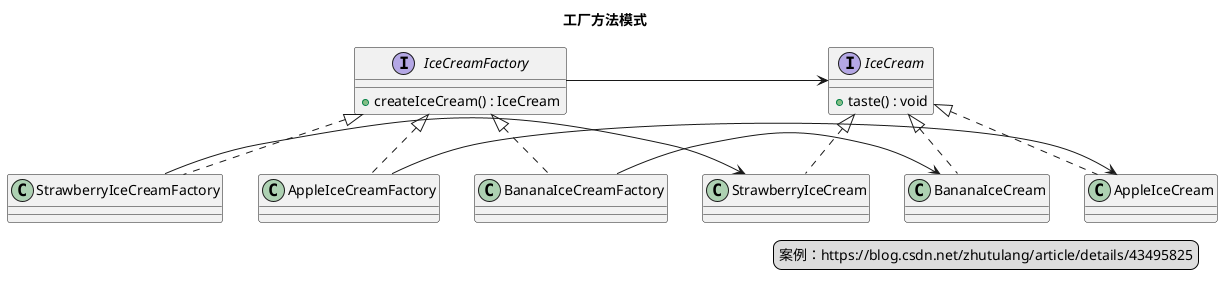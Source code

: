 @startuml
title 工厂方法模式
legend right
案例：https://blog.csdn.net/zhutulang/article/details/43495825
end legend

interface IceCream{
    +taste() : void
}

class AppleIceCream
class BananaIceCream
class StrawberryIceCream

IceCream <|.down. AppleIceCream
IceCream <|.down. BananaIceCream
IceCream <|.down. StrawberryIceCream

interface IceCreamFactory{
    +createIceCream() : IceCream
}
class AppleIceCreamFactory
class BananaIceCreamFactory
class StrawberryIceCreamFactory
IceCreamFactory <|.down. AppleIceCreamFactory
IceCreamFactory <|.down. BananaIceCreamFactory
IceCreamFactory <|.down. StrawberryIceCreamFactory

IceCream <-left- IceCreamFactory
AppleIceCream <-left- AppleIceCreamFactory
BananaIceCream <-left- BananaIceCreamFactory
StrawberryIceCream <-left- StrawberryIceCreamFactory

@enduml